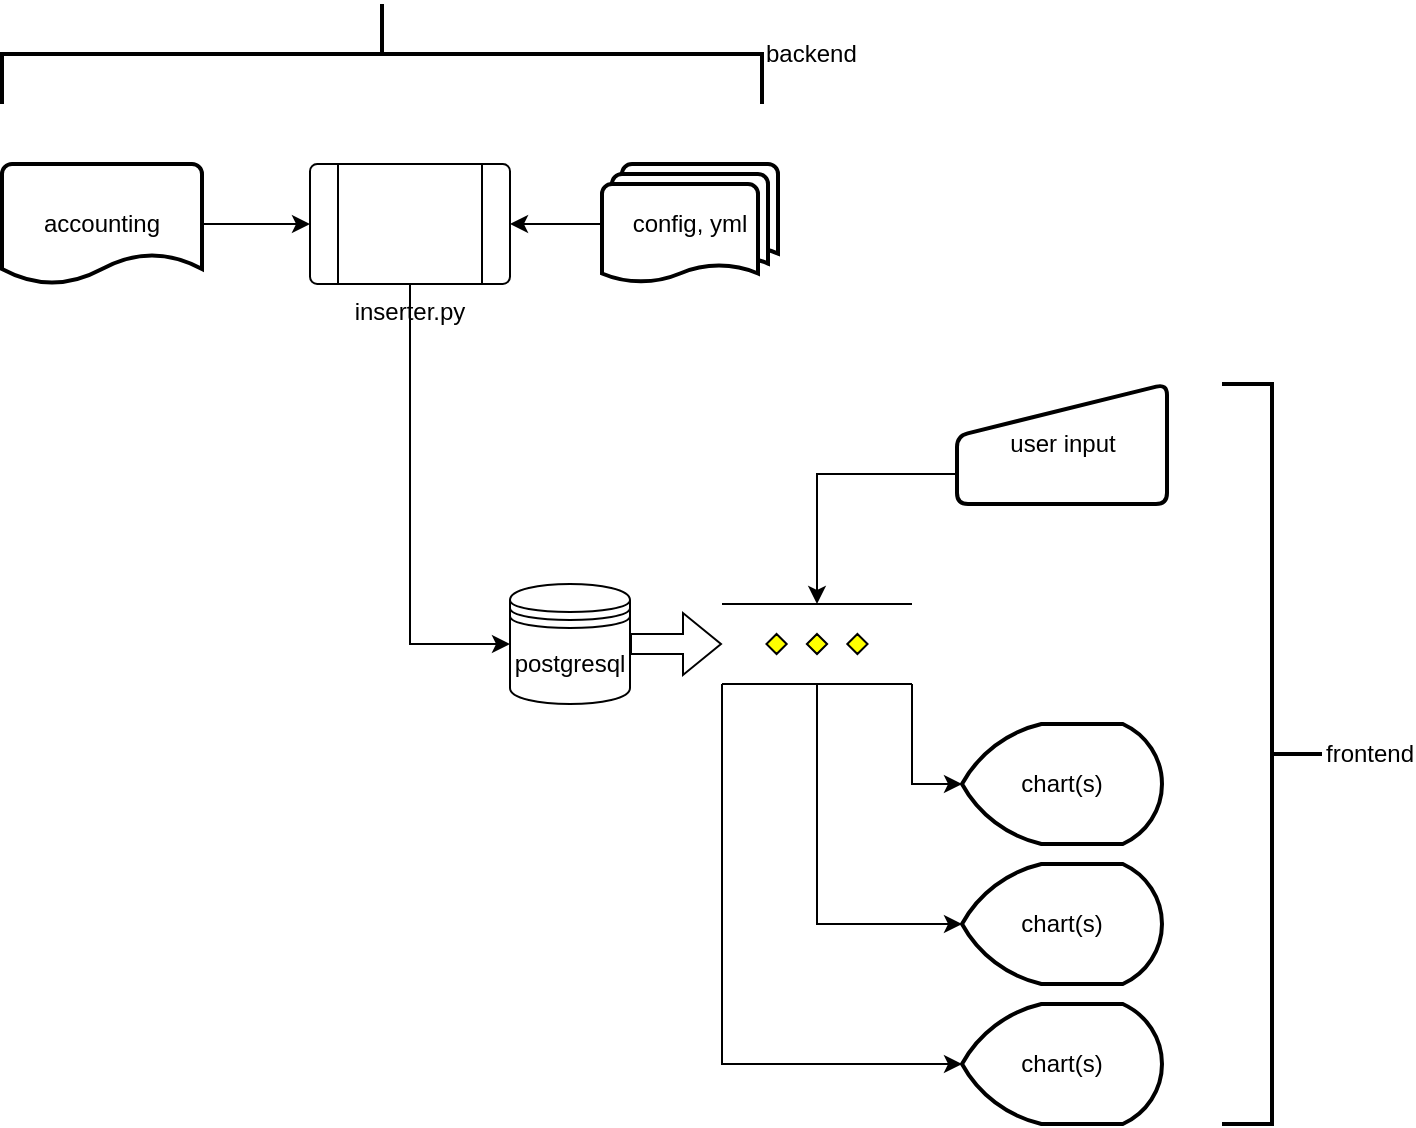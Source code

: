 <mxfile version="14.2.6"><diagram id="pycecNE9E8_B4LhudOwM" name="Page-1"><mxGraphModel dx="804" dy="1771" grid="1" gridSize="10" guides="1" tooltips="1" connect="1" arrows="1" fold="1" page="1" pageScale="1" pageWidth="827" pageHeight="1169" math="0" shadow="0"><root><mxCell id="0"/><mxCell id="1" parent="0"/><mxCell id="ZUGuKvOOklStXj7WFHrI-3" style="edgeStyle=orthogonalEdgeStyle;rounded=0;orthogonalLoop=1;jettySize=auto;html=1;entryX=0;entryY=0.5;entryDx=0;entryDy=0;exitX=1;exitY=0.5;exitDx=0;exitDy=0;exitPerimeter=0;" edge="1" parent="1" source="ZUGuKvOOklStXj7WFHrI-8" target="ZUGuKvOOklStXj7WFHrI-10"><mxGeometry relative="1" as="geometry"><mxPoint x="160" y="90" as="sourcePoint"/><mxPoint x="250" y="90" as="targetPoint"/></mxGeometry></mxCell><mxCell id="ZUGuKvOOklStXj7WFHrI-5" style="edgeStyle=orthogonalEdgeStyle;rounded=0;orthogonalLoop=1;jettySize=auto;html=1;exitX=0.5;exitY=1;exitDx=0;exitDy=0;entryX=0;entryY=0.5;entryDx=0;entryDy=0;" edge="1" parent="1" source="ZUGuKvOOklStXj7WFHrI-10" target="ZUGuKvOOklStXj7WFHrI-6"><mxGeometry relative="1" as="geometry"><mxPoint x="310" y="120" as="sourcePoint"/><mxPoint x="370" y="210" as="targetPoint"/></mxGeometry></mxCell><mxCell id="ZUGuKvOOklStXj7WFHrI-23" style="edgeStyle=orthogonalEdgeStyle;shape=flexArrow;rounded=0;orthogonalLoop=1;jettySize=auto;html=1;exitX=1;exitY=0.5;exitDx=0;exitDy=0;entryX=0;entryY=0.5;entryDx=0;entryDy=0;entryPerimeter=0;" edge="1" parent="1" source="ZUGuKvOOklStXj7WFHrI-6" target="ZUGuKvOOklStXj7WFHrI-14"><mxGeometry relative="1" as="geometry"/></mxCell><mxCell id="ZUGuKvOOklStXj7WFHrI-6" value="postgresql" style="shape=datastore;whiteSpace=wrap;html=1;" vertex="1" parent="1"><mxGeometry x="354" y="270" width="60" height="60" as="geometry"/></mxCell><mxCell id="ZUGuKvOOklStXj7WFHrI-7" value="config, yml" style="strokeWidth=2;html=1;shape=mxgraph.flowchart.multi-document;whiteSpace=wrap;" vertex="1" parent="1"><mxGeometry x="400" y="60" width="88" height="60" as="geometry"/></mxCell><mxCell id="ZUGuKvOOklStXj7WFHrI-8" value="accounting" style="strokeWidth=2;html=1;shape=mxgraph.flowchart.document2;whiteSpace=wrap;size=0.25;" vertex="1" parent="1"><mxGeometry x="100" y="60" width="100" height="60" as="geometry"/></mxCell><mxCell id="ZUGuKvOOklStXj7WFHrI-9" style="edgeStyle=orthogonalEdgeStyle;rounded=0;orthogonalLoop=1;jettySize=auto;html=1;entryX=1;entryY=0.5;entryDx=0;entryDy=0;exitX=0;exitY=0.5;exitDx=0;exitDy=0;exitPerimeter=0;" edge="1" parent="1" source="ZUGuKvOOklStXj7WFHrI-7" target="ZUGuKvOOklStXj7WFHrI-10"><mxGeometry relative="1" as="geometry"><mxPoint x="420" y="160" as="sourcePoint"/><mxPoint x="370" y="90" as="targetPoint"/></mxGeometry></mxCell><mxCell id="ZUGuKvOOklStXj7WFHrI-10" value="inserter.py" style="verticalLabelPosition=bottom;verticalAlign=top;html=1;shape=process;whiteSpace=wrap;rounded=1;size=0.14;arcSize=6;" vertex="1" parent="1"><mxGeometry x="254" y="60" width="100" height="60" as="geometry"/></mxCell><mxCell id="ZUGuKvOOklStXj7WFHrI-11" value="backend" style="strokeWidth=2;html=1;shape=mxgraph.flowchart.annotation_2;align=left;labelPosition=right;pointerEvents=1;direction=south;" vertex="1" parent="1"><mxGeometry x="100" y="-20" width="380" height="50" as="geometry"/></mxCell><mxCell id="ZUGuKvOOklStXj7WFHrI-19" style="edgeStyle=orthogonalEdgeStyle;rounded=0;orthogonalLoop=1;jettySize=auto;html=1;exitX=1;exitY=1;exitDx=0;exitDy=0;exitPerimeter=0;entryX=0;entryY=0.5;entryDx=0;entryDy=0;entryPerimeter=0;" edge="1" parent="1" source="ZUGuKvOOklStXj7WFHrI-14" target="ZUGuKvOOklStXj7WFHrI-15"><mxGeometry relative="1" as="geometry"/></mxCell><mxCell id="ZUGuKvOOklStXj7WFHrI-20" style="edgeStyle=orthogonalEdgeStyle;rounded=0;orthogonalLoop=1;jettySize=auto;html=1;exitX=0.5;exitY=1;exitDx=0;exitDy=0;exitPerimeter=0;entryX=0;entryY=0.5;entryDx=0;entryDy=0;entryPerimeter=0;" edge="1" parent="1" source="ZUGuKvOOklStXj7WFHrI-14" target="ZUGuKvOOklStXj7WFHrI-18"><mxGeometry relative="1" as="geometry"/></mxCell><mxCell id="ZUGuKvOOklStXj7WFHrI-21" style="edgeStyle=orthogonalEdgeStyle;rounded=0;orthogonalLoop=1;jettySize=auto;html=1;exitX=0;exitY=1;exitDx=0;exitDy=0;exitPerimeter=0;entryX=0;entryY=0.5;entryDx=0;entryDy=0;entryPerimeter=0;" edge="1" parent="1" source="ZUGuKvOOklStXj7WFHrI-14" target="ZUGuKvOOklStXj7WFHrI-17"><mxGeometry relative="1" as="geometry"/></mxCell><mxCell id="ZUGuKvOOklStXj7WFHrI-14" value="" style="verticalLabelPosition=bottom;verticalAlign=top;html=1;shape=mxgraph.flowchart.parallel_mode;pointerEvents=1" vertex="1" parent="1"><mxGeometry x="460" y="280" width="95" height="40" as="geometry"/></mxCell><mxCell id="ZUGuKvOOklStXj7WFHrI-15" value="chart(s)" style="strokeWidth=2;html=1;shape=mxgraph.flowchart.display;whiteSpace=wrap;" vertex="1" parent="1"><mxGeometry x="580" y="340" width="100" height="60" as="geometry"/></mxCell><mxCell id="ZUGuKvOOklStXj7WFHrI-22" style="edgeStyle=orthogonalEdgeStyle;rounded=0;orthogonalLoop=1;jettySize=auto;html=1;exitX=0;exitY=0.75;exitDx=0;exitDy=0;entryX=0.5;entryY=0;entryDx=0;entryDy=0;entryPerimeter=0;" edge="1" parent="1" source="ZUGuKvOOklStXj7WFHrI-16" target="ZUGuKvOOklStXj7WFHrI-14"><mxGeometry relative="1" as="geometry"/></mxCell><mxCell id="ZUGuKvOOklStXj7WFHrI-16" value="user input" style="html=1;strokeWidth=2;shape=manualInput;whiteSpace=wrap;rounded=1;size=26;arcSize=11;" vertex="1" parent="1"><mxGeometry x="577.5" y="170" width="105" height="60" as="geometry"/></mxCell><mxCell id="ZUGuKvOOklStXj7WFHrI-17" value="chart(s)" style="strokeWidth=2;html=1;shape=mxgraph.flowchart.display;whiteSpace=wrap;" vertex="1" parent="1"><mxGeometry x="580" y="480" width="100" height="60" as="geometry"/></mxCell><mxCell id="ZUGuKvOOklStXj7WFHrI-18" value="chart(s)" style="strokeWidth=2;html=1;shape=mxgraph.flowchart.display;whiteSpace=wrap;" vertex="1" parent="1"><mxGeometry x="580" y="410" width="100" height="60" as="geometry"/></mxCell><mxCell id="ZUGuKvOOklStXj7WFHrI-24" value="frontend" style="strokeWidth=2;html=1;shape=mxgraph.flowchart.annotation_2;align=left;labelPosition=right;pointerEvents=1;direction=west;" vertex="1" parent="1"><mxGeometry x="710" y="170" width="50" height="370" as="geometry"/></mxCell></root></mxGraphModel></diagram></mxfile>